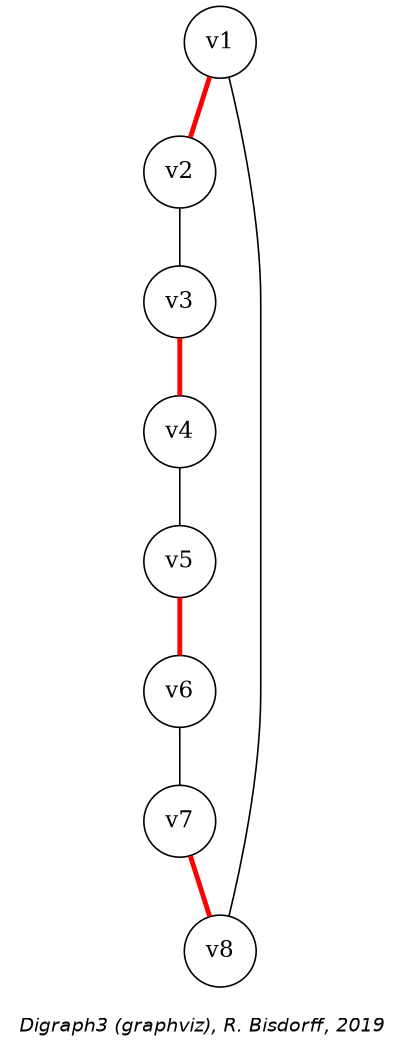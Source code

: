 strict graph G {
graph [ fontname = "Helvetica-Oblique",
 fontsize = 12,
 label = "\nDigraph3 (graphviz), R. Bisdorff, 2019", size="7,7"];
n1 [shape = "circle", label = "v1"];
n2 [shape = "circle", label = "v2"];
n3 [shape = "circle", label = "v3"];
n4 [shape = "circle", label = "v4"];
n5 [shape = "circle", label = "v5"];
n6 [shape = "circle", label = "v6"];
n7 [shape = "circle", label = "v7"];
n8 [shape = "circle", label = "v8"];
n1-- n2 [dir=both,style="setlinewidth(3)",color=red, arrowhead=none, arrowtail=none] ;
n1-- n8 [dir=both,style="setlinewidth(1)",color=black, arrowhead=none, arrowtail=none] ;
n2-- n3 [dir=both,style="setlinewidth(1)",color=black, arrowhead=none, arrowtail=none] ;
n3-- n4 [dir=both,style="setlinewidth(3)",color=red, arrowhead=none, arrowtail=none] ;
n4-- n5 [dir=both,style="setlinewidth(1)",color=black, arrowhead=none, arrowtail=none] ;
n5-- n6 [dir=both,style="setlinewidth(3)",color=red, arrowhead=none, arrowtail=none] ;
n6-- n7 [dir=both,style="setlinewidth(1)",color=black, arrowhead=none, arrowtail=none] ;
n7-- n8 [dir=both,style="setlinewidth(3)",color=red, arrowhead=none, arrowtail=none] ;
}
